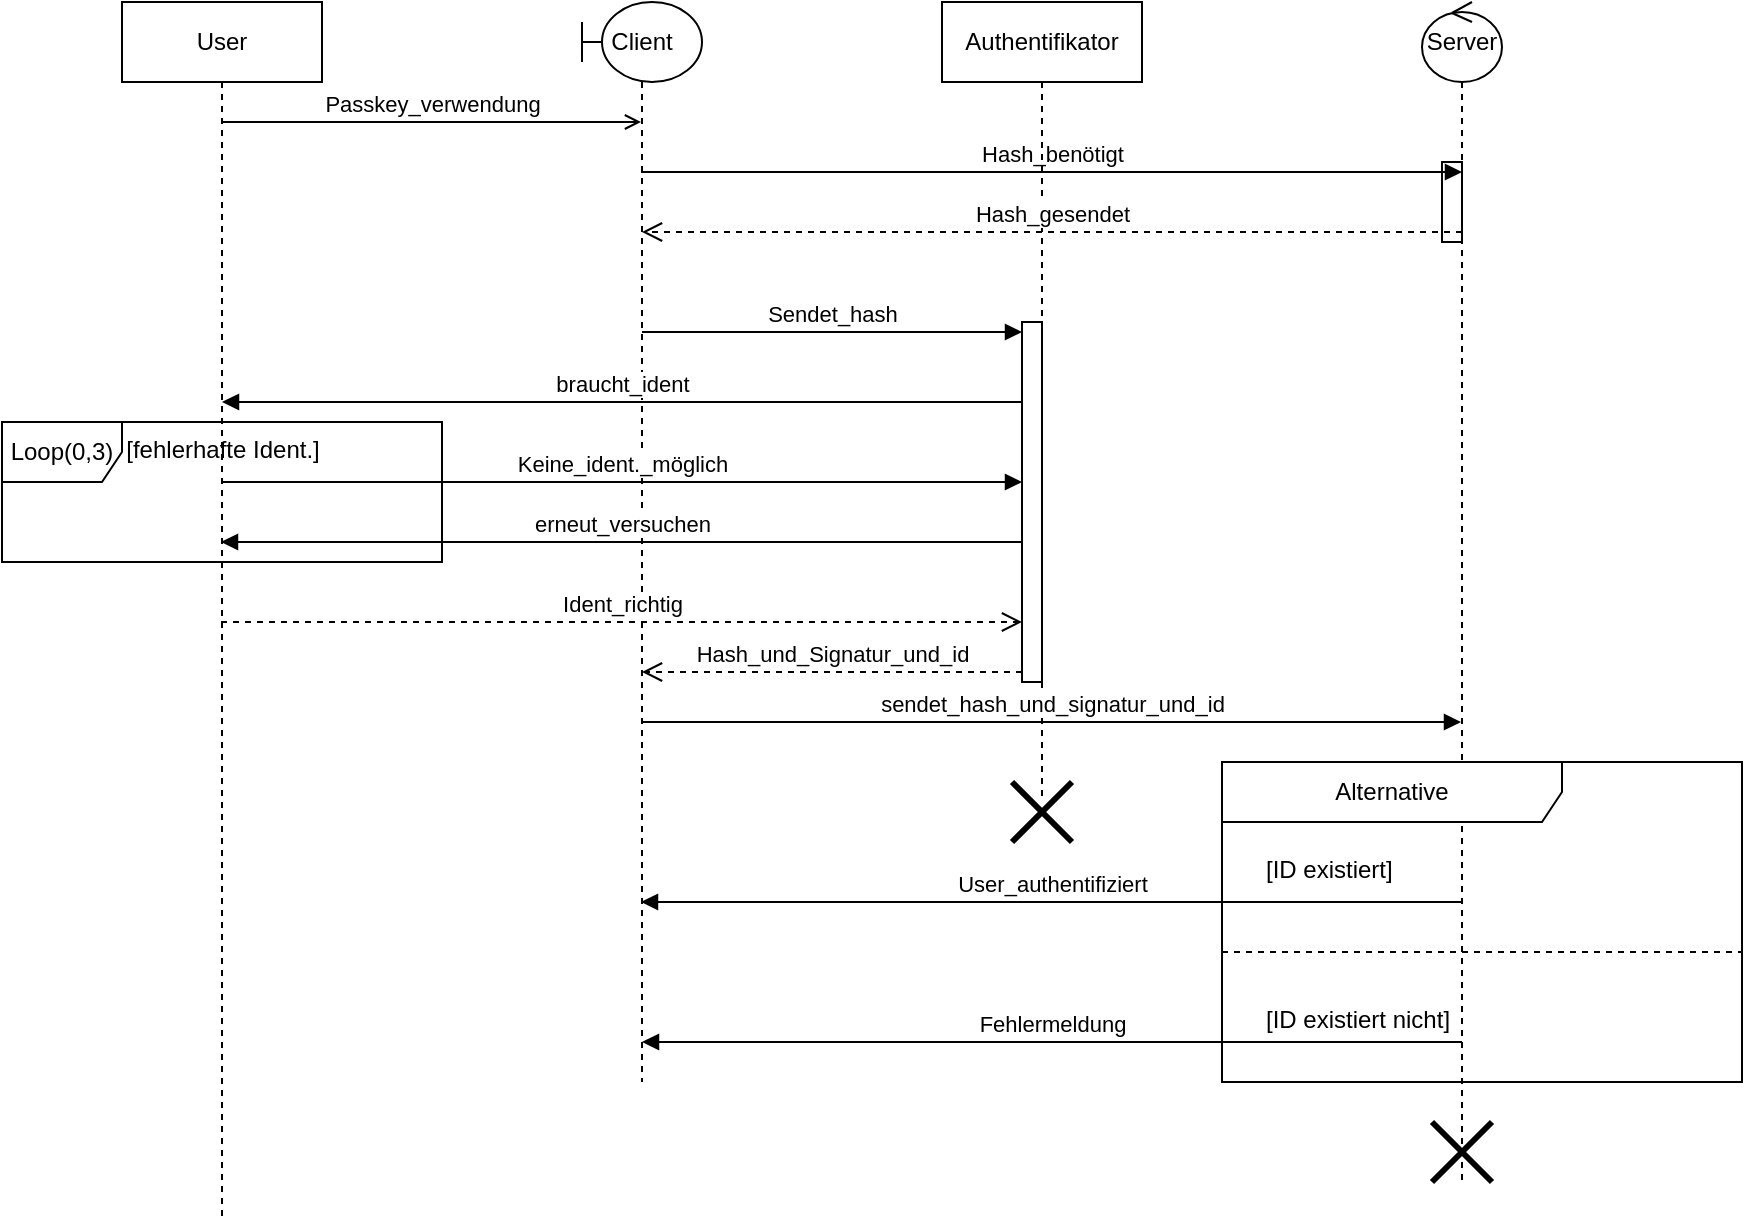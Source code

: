 <mxfile version="26.0.6">
  <diagram name="Seite-1" id="LpvWZ3nDIZVi86zdmfJR">
    <mxGraphModel dx="2874" dy="1104" grid="1" gridSize="10" guides="1" tooltips="1" connect="1" arrows="1" fold="1" page="0" pageScale="1" pageWidth="827" pageHeight="1169" math="0" shadow="0">
      <root>
        <mxCell id="0" />
        <mxCell id="1" parent="0" />
        <mxCell id="edWRYTYWcHx2RcnFGtZw-7" value="Server" style="shape=umlLifeline;perimeter=lifelinePerimeter;whiteSpace=wrap;html=1;container=1;dropTarget=0;collapsible=0;recursiveResize=0;outlineConnect=0;portConstraint=eastwest;newEdgeStyle={&quot;curved&quot;:0,&quot;rounded&quot;:0};participant=umlControl;comic=0;backgroundOutline=0;metaEdit=0;fixDash=0;snapToPoint=0;shadow=0;" vertex="1" parent="1">
          <mxGeometry x="160" y="280" width="40" height="590" as="geometry" />
        </mxCell>
        <mxCell id="edWRYTYWcHx2RcnFGtZw-15" value="" style="html=1;points=[[0,0,0,0,5],[0,1,0,0,-5],[1,0,0,0,5],[1,1,0,0,-5]];perimeter=orthogonalPerimeter;outlineConnect=0;targetShapes=umlLifeline;portConstraint=eastwest;newEdgeStyle={&quot;curved&quot;:0,&quot;rounded&quot;:0};comic=0;backgroundOutline=0;metaEdit=0;fixDash=0;snapToPoint=0;shadow=0;" vertex="1" parent="edWRYTYWcHx2RcnFGtZw-7">
          <mxGeometry x="10" y="80" width="10" height="40" as="geometry" />
        </mxCell>
        <mxCell id="edWRYTYWcHx2RcnFGtZw-16" value="Hash_benötigt" style="html=1;verticalAlign=bottom;endArrow=block;curved=0;rounded=0;entryX=1;entryY=0;entryDx=0;entryDy=5;comic=0;backgroundOutline=0;metaEdit=0;fixDash=0;snapToPoint=0;shadow=0;" edge="1" target="edWRYTYWcHx2RcnFGtZw-15" parent="edWRYTYWcHx2RcnFGtZw-7">
          <mxGeometry relative="1" as="geometry">
            <mxPoint x="-390.5" y="85" as="sourcePoint" />
          </mxGeometry>
        </mxCell>
        <mxCell id="edWRYTYWcHx2RcnFGtZw-40" value="" style="shape=umlDestroy;whiteSpace=wrap;html=1;strokeWidth=3;targetShapes=umlLifeline;" vertex="1" parent="edWRYTYWcHx2RcnFGtZw-7">
          <mxGeometry x="5" y="560" width="30" height="30" as="geometry" />
        </mxCell>
        <mxCell id="edWRYTYWcHx2RcnFGtZw-8" value="U&lt;span style=&quot;background-color: transparent; color: light-dark(rgb(0, 0, 0), rgb(255, 255, 255));&quot;&gt;ser&lt;/span&gt;" style="shape=umlLifeline;perimeter=lifelinePerimeter;whiteSpace=wrap;html=1;container=1;dropTarget=0;collapsible=0;recursiveResize=0;outlineConnect=0;portConstraint=eastwest;newEdgeStyle={&quot;curved&quot;:0,&quot;rounded&quot;:0};comic=0;backgroundOutline=0;metaEdit=0;fixDash=0;snapToPoint=0;shadow=0;" vertex="1" parent="1">
          <mxGeometry x="-490" y="280" width="100" height="610" as="geometry" />
        </mxCell>
        <mxCell id="edWRYTYWcHx2RcnFGtZw-32" value="[fehlerhafte Ident.]" style="text;align=center;point=[];connectable=0;targetShapes=umlLifeline;html=1;" vertex="1" parent="edWRYTYWcHx2RcnFGtZw-8">
          <mxGeometry y="210" width="100" height="30" as="geometry" />
        </mxCell>
        <mxCell id="edWRYTYWcHx2RcnFGtZw-9" value="Client" style="shape=umlLifeline;perimeter=lifelinePerimeter;whiteSpace=wrap;html=1;container=1;dropTarget=0;collapsible=0;recursiveResize=0;outlineConnect=0;portConstraint=eastwest;newEdgeStyle={&quot;curved&quot;:0,&quot;rounded&quot;:0};participant=umlBoundary;comic=0;backgroundOutline=0;metaEdit=0;fixDash=0;snapToPoint=0;shadow=0;" vertex="1" parent="1">
          <mxGeometry x="-260" y="280" width="60" height="540" as="geometry" />
        </mxCell>
        <mxCell id="edWRYTYWcHx2RcnFGtZw-13" value="Authentifikator" style="shape=umlLifeline;perimeter=lifelinePerimeter;whiteSpace=wrap;html=1;container=1;dropTarget=0;collapsible=0;recursiveResize=0;outlineConnect=0;portConstraint=eastwest;newEdgeStyle={&quot;curved&quot;:0,&quot;rounded&quot;:0};comic=0;backgroundOutline=0;metaEdit=0;fixDash=0;snapToPoint=0;shadow=0;" vertex="1" parent="1">
          <mxGeometry x="-80" y="280" width="100" height="400" as="geometry" />
        </mxCell>
        <mxCell id="edWRYTYWcHx2RcnFGtZw-20" value="" style="html=1;points=[[0,0,0,0,5],[0,1,0,0,-5],[1,0,0,0,5],[1,1,0,0,-5]];perimeter=orthogonalPerimeter;outlineConnect=0;targetShapes=umlLifeline;portConstraint=eastwest;newEdgeStyle={&quot;curved&quot;:0,&quot;rounded&quot;:0};comic=0;backgroundOutline=0;metaEdit=0;fixDash=0;snapToPoint=0;shadow=0;" vertex="1" parent="edWRYTYWcHx2RcnFGtZw-13">
          <mxGeometry x="40" y="160" width="10" height="180" as="geometry" />
        </mxCell>
        <mxCell id="edWRYTYWcHx2RcnFGtZw-14" value="Passkey_verwendung" style="html=1;verticalAlign=bottom;labelBackgroundColor=none;endArrow=open;endFill=0;rounded=0;comic=0;backgroundOutline=0;metaEdit=0;fixDash=0;snapToPoint=0;shadow=0;" edge="1" parent="1">
          <mxGeometry width="160" relative="1" as="geometry">
            <mxPoint x="-440" y="340" as="sourcePoint" />
            <mxPoint x="-230.5" y="340" as="targetPoint" />
          </mxGeometry>
        </mxCell>
        <mxCell id="edWRYTYWcHx2RcnFGtZw-17" value="Hash_gesendet" style="html=1;verticalAlign=bottom;endArrow=open;dashed=1;endSize=8;curved=0;rounded=0;exitX=1;exitY=1;exitDx=0;exitDy=-5;comic=0;backgroundOutline=0;metaEdit=0;fixDash=0;snapToPoint=0;shadow=0;" edge="1" source="edWRYTYWcHx2RcnFGtZw-15" parent="1" target="edWRYTYWcHx2RcnFGtZw-9">
          <mxGeometry relative="1" as="geometry">
            <mxPoint x="250" y="425" as="targetPoint" />
          </mxGeometry>
        </mxCell>
        <mxCell id="edWRYTYWcHx2RcnFGtZw-21" value="Sendet_hash" style="html=1;verticalAlign=bottom;endArrow=block;curved=0;rounded=0;entryX=0;entryY=0;entryDx=0;entryDy=5;comic=0;backgroundOutline=0;metaEdit=0;fixDash=0;snapToPoint=0;shadow=0;" edge="1" target="edWRYTYWcHx2RcnFGtZw-20" parent="1" source="edWRYTYWcHx2RcnFGtZw-9">
          <mxGeometry relative="1" as="geometry">
            <mxPoint x="-110" y="445" as="sourcePoint" />
          </mxGeometry>
        </mxCell>
        <mxCell id="edWRYTYWcHx2RcnFGtZw-22" value="Hash_und_Signatur_und_id" style="html=1;verticalAlign=bottom;endArrow=open;dashed=1;endSize=8;curved=0;rounded=0;exitX=0;exitY=1;exitDx=0;exitDy=-5;comic=0;backgroundOutline=0;metaEdit=0;fixDash=0;snapToPoint=0;shadow=0;" edge="1" source="edWRYTYWcHx2RcnFGtZw-20" parent="1" target="edWRYTYWcHx2RcnFGtZw-9">
          <mxGeometry relative="1" as="geometry">
            <mxPoint x="-110" y="515" as="targetPoint" />
          </mxGeometry>
        </mxCell>
        <mxCell id="edWRYTYWcHx2RcnFGtZw-23" value="braucht_ident" style="html=1;verticalAlign=bottom;endArrow=block;curved=0;rounded=0;comic=0;backgroundOutline=0;metaEdit=0;fixDash=0;snapToPoint=0;shadow=0;" edge="1" parent="1" target="edWRYTYWcHx2RcnFGtZw-8">
          <mxGeometry width="80" relative="1" as="geometry">
            <mxPoint x="-40" y="480" as="sourcePoint" />
            <mxPoint x="-140" y="480" as="targetPoint" />
            <Array as="points" />
          </mxGeometry>
        </mxCell>
        <mxCell id="edWRYTYWcHx2RcnFGtZw-25" value="Loop(0,3)" style="shape=umlFrame;whiteSpace=wrap;html=1;pointerEvents=0;" vertex="1" parent="1">
          <mxGeometry x="-550" y="490" width="220" height="70" as="geometry" />
        </mxCell>
        <mxCell id="edWRYTYWcHx2RcnFGtZw-26" value="Alternative" style="shape=umlFrame;whiteSpace=wrap;html=1;pointerEvents=0;recursiveResize=0;container=1;collapsible=0;width=170;" vertex="1" parent="1">
          <mxGeometry x="60" y="660" width="260" height="160" as="geometry" />
        </mxCell>
        <mxCell id="edWRYTYWcHx2RcnFGtZw-27" value="[ID existiert]" style="text;html=1;" vertex="1" parent="edWRYTYWcHx2RcnFGtZw-26">
          <mxGeometry width="100" height="20" relative="1" as="geometry">
            <mxPoint x="20" y="40" as="offset" />
          </mxGeometry>
        </mxCell>
        <mxCell id="edWRYTYWcHx2RcnFGtZw-28" value="[ID existiert nicht]" style="line;strokeWidth=1;dashed=1;labelPosition=center;verticalLabelPosition=bottom;align=left;verticalAlign=top;spacingLeft=20;spacingTop=15;html=1;whiteSpace=wrap;" vertex="1" parent="edWRYTYWcHx2RcnFGtZw-26">
          <mxGeometry y="90" width="260" height="10" as="geometry" />
        </mxCell>
        <mxCell id="edWRYTYWcHx2RcnFGtZw-33" value="Keine_ident._möglich" style="html=1;verticalAlign=bottom;endArrow=block;curved=0;rounded=0;" edge="1" parent="1" target="edWRYTYWcHx2RcnFGtZw-20">
          <mxGeometry width="80" relative="1" as="geometry">
            <mxPoint x="-440" y="520" as="sourcePoint" />
            <mxPoint x="-360" y="520" as="targetPoint" />
          </mxGeometry>
        </mxCell>
        <mxCell id="edWRYTYWcHx2RcnFGtZw-34" value="erneut_versuchen" style="html=1;verticalAlign=bottom;endArrow=block;curved=0;rounded=0;" edge="1" parent="1" source="edWRYTYWcHx2RcnFGtZw-20">
          <mxGeometry width="80" relative="1" as="geometry">
            <mxPoint x="-30.5" y="550" as="sourcePoint" />
            <mxPoint x="-440.5" y="550" as="targetPoint" />
          </mxGeometry>
        </mxCell>
        <mxCell id="edWRYTYWcHx2RcnFGtZw-35" value="Ident_richtig" style="html=1;verticalAlign=bottom;endArrow=open;dashed=1;endSize=8;curved=0;rounded=0;" edge="1" parent="1">
          <mxGeometry relative="1" as="geometry">
            <mxPoint x="-440.5" y="590" as="sourcePoint" />
            <mxPoint x="-40" y="590" as="targetPoint" />
          </mxGeometry>
        </mxCell>
        <mxCell id="edWRYTYWcHx2RcnFGtZw-36" value="sendet_hash_und_signatur_und_id" style="html=1;verticalAlign=bottom;endArrow=block;curved=0;rounded=0;" edge="1" parent="1" target="edWRYTYWcHx2RcnFGtZw-7">
          <mxGeometry width="80" relative="1" as="geometry">
            <mxPoint x="-230" y="640" as="sourcePoint" />
            <mxPoint x="-150" y="640" as="targetPoint" />
          </mxGeometry>
        </mxCell>
        <mxCell id="edWRYTYWcHx2RcnFGtZw-37" value="" style="shape=umlDestroy;whiteSpace=wrap;html=1;strokeWidth=3;targetShapes=umlLifeline;" vertex="1" parent="1">
          <mxGeometry x="-45" y="670" width="30" height="30" as="geometry" />
        </mxCell>
        <mxCell id="edWRYTYWcHx2RcnFGtZw-38" value="User_authentifiziert" style="html=1;verticalAlign=bottom;endArrow=block;curved=0;rounded=0;" edge="1" parent="1">
          <mxGeometry width="80" relative="1" as="geometry">
            <mxPoint x="179.5" y="730" as="sourcePoint" />
            <mxPoint x="-230.5" y="730" as="targetPoint" />
          </mxGeometry>
        </mxCell>
        <mxCell id="edWRYTYWcHx2RcnFGtZw-39" value="Fehlermeldung" style="html=1;verticalAlign=bottom;endArrow=block;curved=0;rounded=0;" edge="1" parent="1">
          <mxGeometry width="80" relative="1" as="geometry">
            <mxPoint x="180" y="800" as="sourcePoint" />
            <mxPoint x="-230" y="800" as="targetPoint" />
            <mxPoint as="offset" />
          </mxGeometry>
        </mxCell>
      </root>
    </mxGraphModel>
  </diagram>
</mxfile>
